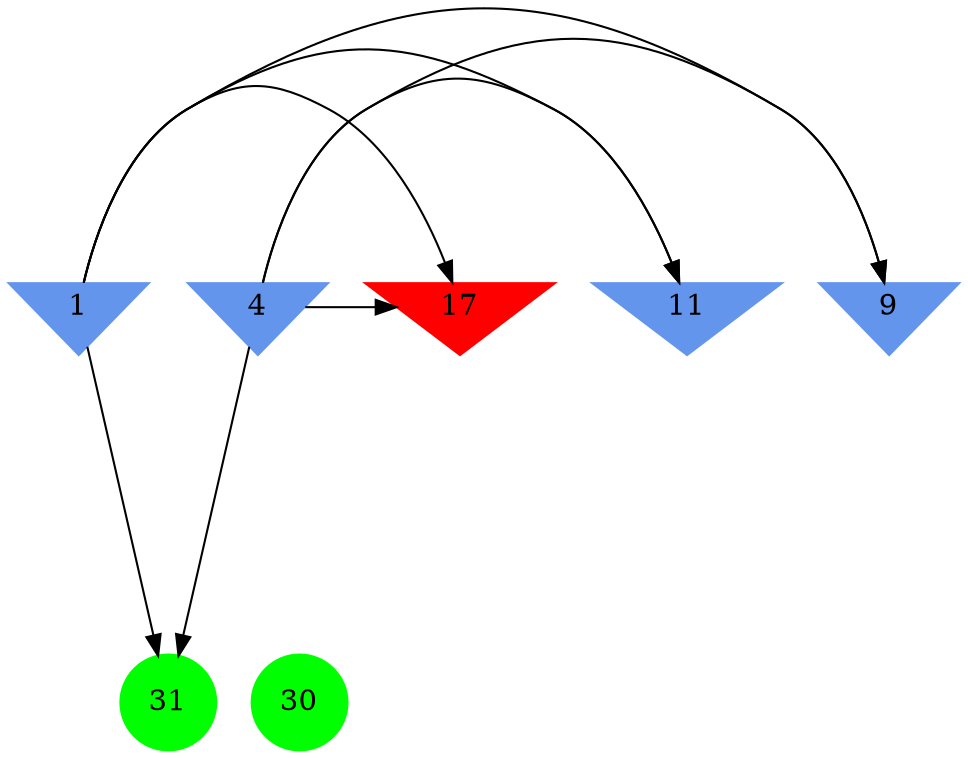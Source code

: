 digraph brain {
	ranksep=2.0;
	1 [shape=invtriangle,style=filled,color=cornflowerblue];
	4 [shape=invtriangle,style=filled,color=cornflowerblue];
	9 [shape=invtriangle,style=filled,color=cornflowerblue];
	11 [shape=invtriangle,style=filled,color=cornflowerblue];
	17 [shape=invtriangle,style=filled,color=red];
	30 [shape=circle,style=filled,color=green];
	31 [shape=circle,style=filled,color=green];
	1	->	9;
	1	->	11;
	1	->	17;
	1	->	31;
	4	->	9;
	4	->	11;
	4	->	17;
	4	->	31;
	{ rank=same; 1; 4; 9; 11; 17; }
	{ rank=same; }
	{ rank=same; 30; 31; }
}
